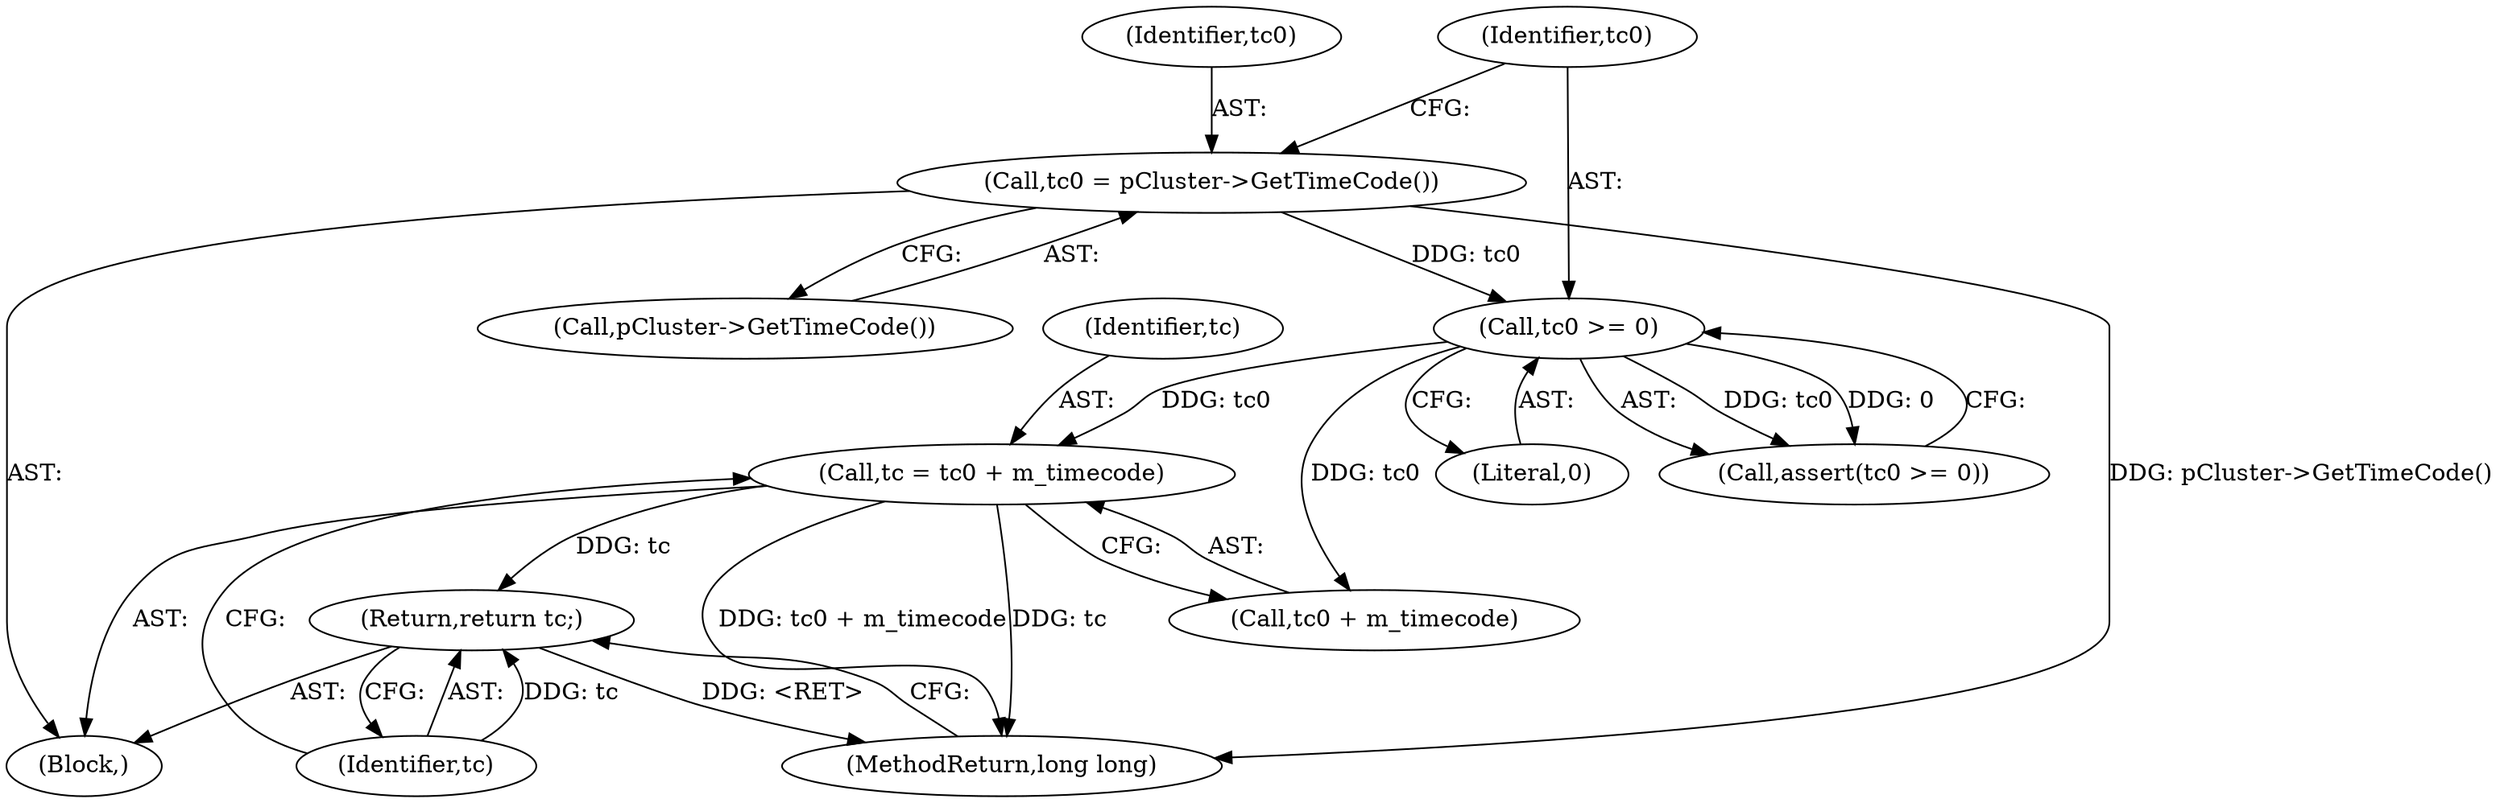 digraph "1_Android_04839626ed859623901ebd3a5fd483982186b59d_128@integer" {
"1000119" [label="(Call,tc = tc0 + m_timecode)"];
"1000115" [label="(Call,tc0 >= 0)"];
"1000111" [label="(Call,tc0 = pCluster->GetTimeCode())"];
"1000124" [label="(Return,return tc;)"];
"1000125" [label="(Identifier,tc)"];
"1000113" [label="(Call,pCluster->GetTimeCode())"];
"1000115" [label="(Call,tc0 >= 0)"];
"1000117" [label="(Literal,0)"];
"1000111" [label="(Call,tc0 = pCluster->GetTimeCode())"];
"1000120" [label="(Identifier,tc)"];
"1000103" [label="(Block,)"];
"1000126" [label="(MethodReturn,long long)"];
"1000121" [label="(Call,tc0 + m_timecode)"];
"1000112" [label="(Identifier,tc0)"];
"1000119" [label="(Call,tc = tc0 + m_timecode)"];
"1000114" [label="(Call,assert(tc0 >= 0))"];
"1000116" [label="(Identifier,tc0)"];
"1000124" [label="(Return,return tc;)"];
"1000119" -> "1000103"  [label="AST: "];
"1000119" -> "1000121"  [label="CFG: "];
"1000120" -> "1000119"  [label="AST: "];
"1000121" -> "1000119"  [label="AST: "];
"1000125" -> "1000119"  [label="CFG: "];
"1000119" -> "1000126"  [label="DDG: tc0 + m_timecode"];
"1000119" -> "1000126"  [label="DDG: tc"];
"1000115" -> "1000119"  [label="DDG: tc0"];
"1000119" -> "1000124"  [label="DDG: tc"];
"1000115" -> "1000114"  [label="AST: "];
"1000115" -> "1000117"  [label="CFG: "];
"1000116" -> "1000115"  [label="AST: "];
"1000117" -> "1000115"  [label="AST: "];
"1000114" -> "1000115"  [label="CFG: "];
"1000115" -> "1000114"  [label="DDG: tc0"];
"1000115" -> "1000114"  [label="DDG: 0"];
"1000111" -> "1000115"  [label="DDG: tc0"];
"1000115" -> "1000121"  [label="DDG: tc0"];
"1000111" -> "1000103"  [label="AST: "];
"1000111" -> "1000113"  [label="CFG: "];
"1000112" -> "1000111"  [label="AST: "];
"1000113" -> "1000111"  [label="AST: "];
"1000116" -> "1000111"  [label="CFG: "];
"1000111" -> "1000126"  [label="DDG: pCluster->GetTimeCode()"];
"1000124" -> "1000103"  [label="AST: "];
"1000124" -> "1000125"  [label="CFG: "];
"1000125" -> "1000124"  [label="AST: "];
"1000126" -> "1000124"  [label="CFG: "];
"1000124" -> "1000126"  [label="DDG: <RET>"];
"1000125" -> "1000124"  [label="DDG: tc"];
}
